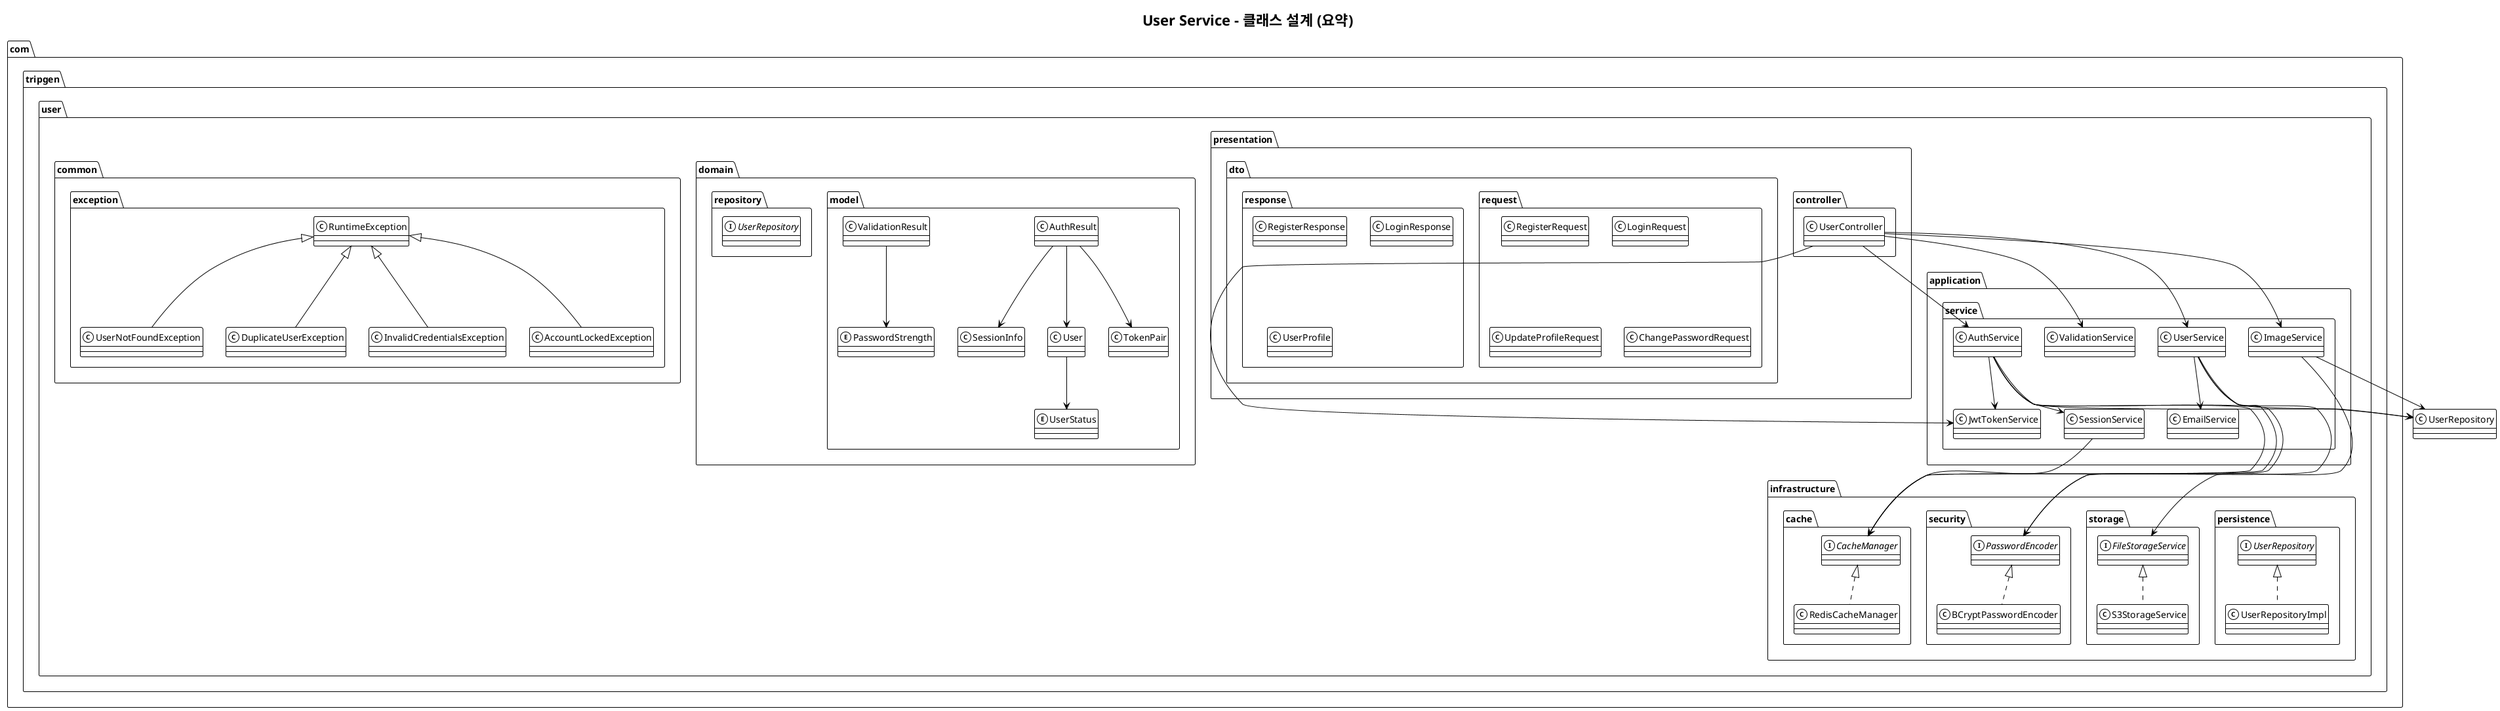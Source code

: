 @startuml
!theme mono

title User Service - 클래스 설계 (요약)

' 패키지 정의
package "com.tripgen.user.presentation.controller" {
    class UserController
}

package "com.tripgen.user.application.service" {
    class UserService
    class AuthService
    class ValidationService
    class JwtTokenService
    class SessionService
    class ImageService
    class EmailService
}

package "com.tripgen.user.domain.model" {
    class User
    enum UserStatus
    class AuthResult
    class TokenPair
    class SessionInfo
    class ValidationResult
    enum PasswordStrength
}

package "com.tripgen.user.domain.repository" {
    interface UserRepository
}

package "com.tripgen.user.infrastructure.persistence" {
    class UserRepositoryImpl implements UserRepository
}

package "com.tripgen.user.infrastructure.storage" {
    interface FileStorageService
    class S3StorageService implements FileStorageService
}

package "com.tripgen.user.infrastructure.security" {
    interface PasswordEncoder
    class BCryptPasswordEncoder implements PasswordEncoder
}

package "com.tripgen.user.infrastructure.cache" {
    interface CacheManager
    class RedisCacheManager implements CacheManager
}

package "com.tripgen.user.presentation.dto.request" {
    class RegisterRequest
    class LoginRequest
    class UpdateProfileRequest
    class ChangePasswordRequest
}

package "com.tripgen.user.presentation.dto.response" {
    class RegisterResponse
    class LoginResponse
    class UserProfile
}

package "com.tripgen.user.common.exception" {
    class UserNotFoundException extends RuntimeException
    class DuplicateUserException extends RuntimeException
    class InvalidCredentialsException extends RuntimeException
    class AccountLockedException extends RuntimeException
}

' 관계 정의
UserController --> UserService
UserController --> AuthService
UserController --> ValidationService
UserController --> ImageService
UserController --> JwtTokenService

UserService --> UserRepository
UserService --> PasswordEncoder
UserService --> EmailService
UserService --> CacheManager

AuthService --> UserRepository
AuthService --> PasswordEncoder
AuthService --> JwtTokenService
AuthService --> SessionService
AuthService --> CacheManager

ImageService --> FileStorageService
ImageService --> UserRepository

SessionService --> CacheManager

User --> UserStatus

AuthResult --> User
AuthResult --> TokenPair
AuthResult --> SessionInfo

ValidationResult --> PasswordStrength

@enduml